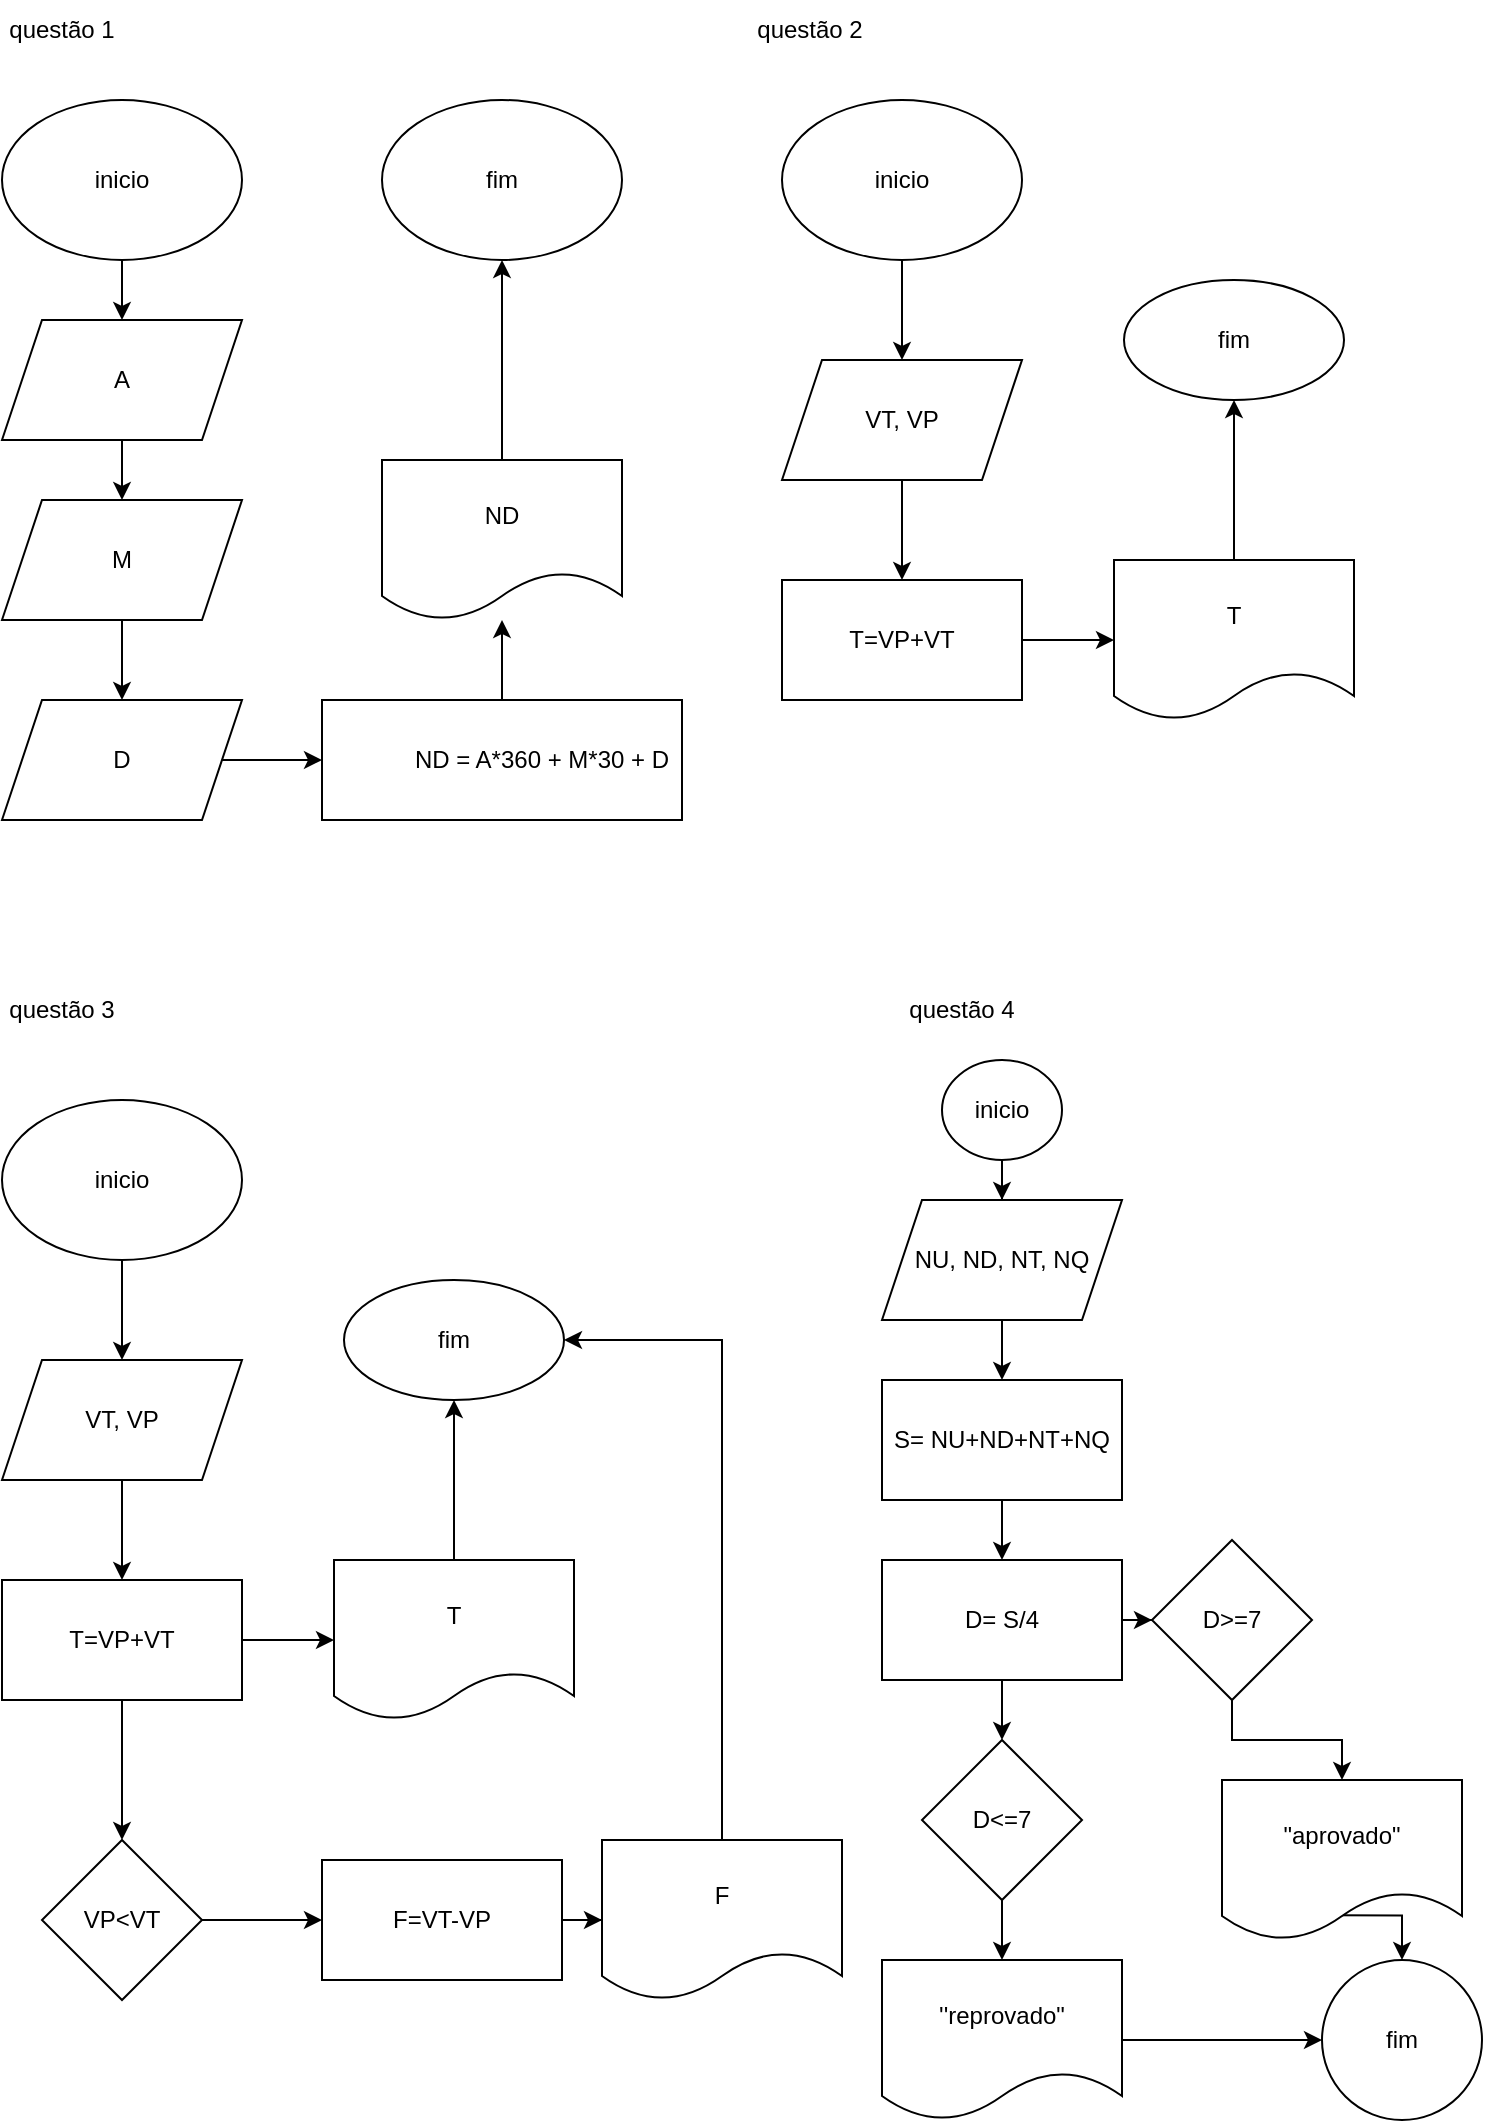 <mxfile version="26.0.16">
  <diagram name="Página-1" id="hWSw1YBJOGf8aZ8gx4po">
    <mxGraphModel dx="1524" dy="860" grid="1" gridSize="10" guides="1" tooltips="1" connect="1" arrows="1" fold="1" page="1" pageScale="1" pageWidth="827" pageHeight="1169" math="0" shadow="0">
      <root>
        <mxCell id="0" />
        <mxCell id="1" parent="0" />
        <mxCell id="x6bY_dgdt3nma9tXQDKO-6" value="" style="edgeStyle=orthogonalEdgeStyle;rounded=0;orthogonalLoop=1;jettySize=auto;html=1;" edge="1" parent="1" source="x6bY_dgdt3nma9tXQDKO-4" target="x6bY_dgdt3nma9tXQDKO-5">
          <mxGeometry relative="1" as="geometry" />
        </mxCell>
        <mxCell id="x6bY_dgdt3nma9tXQDKO-4" value="inicio" style="ellipse;whiteSpace=wrap;html=1;" vertex="1" parent="1">
          <mxGeometry x="40" y="90" width="120" height="80" as="geometry" />
        </mxCell>
        <mxCell id="x6bY_dgdt3nma9tXQDKO-19" value="" style="edgeStyle=orthogonalEdgeStyle;rounded=0;orthogonalLoop=1;jettySize=auto;html=1;" edge="1" parent="1" source="x6bY_dgdt3nma9tXQDKO-5" target="x6bY_dgdt3nma9tXQDKO-7">
          <mxGeometry relative="1" as="geometry" />
        </mxCell>
        <mxCell id="x6bY_dgdt3nma9tXQDKO-5" value="A" style="shape=parallelogram;perimeter=parallelogramPerimeter;whiteSpace=wrap;html=1;fixedSize=1;" vertex="1" parent="1">
          <mxGeometry x="40" y="200" width="120" height="60" as="geometry" />
        </mxCell>
        <mxCell id="x6bY_dgdt3nma9tXQDKO-10" value="" style="edgeStyle=orthogonalEdgeStyle;rounded=0;orthogonalLoop=1;jettySize=auto;html=1;" edge="1" parent="1" source="x6bY_dgdt3nma9tXQDKO-7" target="x6bY_dgdt3nma9tXQDKO-9">
          <mxGeometry relative="1" as="geometry" />
        </mxCell>
        <mxCell id="x6bY_dgdt3nma9tXQDKO-7" value="M" style="shape=parallelogram;perimeter=parallelogramPerimeter;whiteSpace=wrap;html=1;fixedSize=1;" vertex="1" parent="1">
          <mxGeometry x="40" y="290" width="120" height="60" as="geometry" />
        </mxCell>
        <mxCell id="x6bY_dgdt3nma9tXQDKO-12" value="" style="edgeStyle=orthogonalEdgeStyle;rounded=0;orthogonalLoop=1;jettySize=auto;html=1;" edge="1" parent="1" source="x6bY_dgdt3nma9tXQDKO-9" target="x6bY_dgdt3nma9tXQDKO-11">
          <mxGeometry relative="1" as="geometry" />
        </mxCell>
        <mxCell id="x6bY_dgdt3nma9tXQDKO-9" value="D" style="shape=parallelogram;perimeter=parallelogramPerimeter;whiteSpace=wrap;html=1;fixedSize=1;" vertex="1" parent="1">
          <mxGeometry x="40" y="390" width="120" height="60" as="geometry" />
        </mxCell>
        <mxCell id="x6bY_dgdt3nma9tXQDKO-14" value="" style="edgeStyle=orthogonalEdgeStyle;rounded=0;orthogonalLoop=1;jettySize=auto;html=1;" edge="1" parent="1" source="x6bY_dgdt3nma9tXQDKO-11" target="x6bY_dgdt3nma9tXQDKO-13">
          <mxGeometry relative="1" as="geometry" />
        </mxCell>
        <mxCell id="x6bY_dgdt3nma9tXQDKO-11" value="&lt;blockquote style=&quot;margin: 0 0 0 40px; border: none; padding: 0px;&quot;&gt;ND = A*360 + M*30 + D&lt;/blockquote&gt;" style="whiteSpace=wrap;html=1;" vertex="1" parent="1">
          <mxGeometry x="200" y="390" width="180" height="60" as="geometry" />
        </mxCell>
        <mxCell id="x6bY_dgdt3nma9tXQDKO-16" value="" style="edgeStyle=orthogonalEdgeStyle;rounded=0;orthogonalLoop=1;jettySize=auto;html=1;" edge="1" parent="1" source="x6bY_dgdt3nma9tXQDKO-13" target="x6bY_dgdt3nma9tXQDKO-15">
          <mxGeometry relative="1" as="geometry" />
        </mxCell>
        <mxCell id="x6bY_dgdt3nma9tXQDKO-13" value="ND" style="shape=document;whiteSpace=wrap;html=1;boundedLbl=1;" vertex="1" parent="1">
          <mxGeometry x="230" y="270" width="120" height="80" as="geometry" />
        </mxCell>
        <mxCell id="x6bY_dgdt3nma9tXQDKO-15" value="fim" style="ellipse;whiteSpace=wrap;html=1;" vertex="1" parent="1">
          <mxGeometry x="230" y="90" width="120" height="80" as="geometry" />
        </mxCell>
        <mxCell id="x6bY_dgdt3nma9tXQDKO-17" value="questão 1" style="text;html=1;align=center;verticalAlign=middle;whiteSpace=wrap;rounded=0;" vertex="1" parent="1">
          <mxGeometry x="40" y="40" width="60" height="30" as="geometry" />
        </mxCell>
        <mxCell id="x6bY_dgdt3nma9tXQDKO-18" value="questão 2" style="text;html=1;align=center;verticalAlign=middle;whiteSpace=wrap;rounded=0;" vertex="1" parent="1">
          <mxGeometry x="414" y="40" width="60" height="30" as="geometry" />
        </mxCell>
        <mxCell id="x6bY_dgdt3nma9tXQDKO-22" value="" style="edgeStyle=orthogonalEdgeStyle;rounded=0;orthogonalLoop=1;jettySize=auto;html=1;" edge="1" parent="1" source="x6bY_dgdt3nma9tXQDKO-20" target="x6bY_dgdt3nma9tXQDKO-21">
          <mxGeometry relative="1" as="geometry" />
        </mxCell>
        <mxCell id="x6bY_dgdt3nma9tXQDKO-20" value="inicio" style="ellipse;whiteSpace=wrap;html=1;" vertex="1" parent="1">
          <mxGeometry x="430" y="90" width="120" height="80" as="geometry" />
        </mxCell>
        <mxCell id="x6bY_dgdt3nma9tXQDKO-24" value="" style="edgeStyle=orthogonalEdgeStyle;rounded=0;orthogonalLoop=1;jettySize=auto;html=1;" edge="1" parent="1" source="x6bY_dgdt3nma9tXQDKO-21" target="x6bY_dgdt3nma9tXQDKO-23">
          <mxGeometry relative="1" as="geometry" />
        </mxCell>
        <mxCell id="x6bY_dgdt3nma9tXQDKO-21" value="VT, VP" style="shape=parallelogram;perimeter=parallelogramPerimeter;whiteSpace=wrap;html=1;fixedSize=1;" vertex="1" parent="1">
          <mxGeometry x="430" y="220" width="120" height="60" as="geometry" />
        </mxCell>
        <mxCell id="x6bY_dgdt3nma9tXQDKO-26" value="" style="edgeStyle=orthogonalEdgeStyle;rounded=0;orthogonalLoop=1;jettySize=auto;html=1;" edge="1" parent="1" source="x6bY_dgdt3nma9tXQDKO-23" target="x6bY_dgdt3nma9tXQDKO-25">
          <mxGeometry relative="1" as="geometry" />
        </mxCell>
        <mxCell id="x6bY_dgdt3nma9tXQDKO-23" value="T=VP+VT" style="whiteSpace=wrap;html=1;" vertex="1" parent="1">
          <mxGeometry x="430" y="330" width="120" height="60" as="geometry" />
        </mxCell>
        <mxCell id="x6bY_dgdt3nma9tXQDKO-28" value="" style="edgeStyle=orthogonalEdgeStyle;rounded=0;orthogonalLoop=1;jettySize=auto;html=1;" edge="1" parent="1" source="x6bY_dgdt3nma9tXQDKO-25" target="x6bY_dgdt3nma9tXQDKO-27">
          <mxGeometry relative="1" as="geometry" />
        </mxCell>
        <mxCell id="x6bY_dgdt3nma9tXQDKO-25" value="T" style="shape=document;whiteSpace=wrap;html=1;boundedLbl=1;" vertex="1" parent="1">
          <mxGeometry x="596" y="320" width="120" height="80" as="geometry" />
        </mxCell>
        <mxCell id="x6bY_dgdt3nma9tXQDKO-27" value="fim" style="ellipse;whiteSpace=wrap;html=1;" vertex="1" parent="1">
          <mxGeometry x="601" y="180" width="110" height="60" as="geometry" />
        </mxCell>
        <mxCell id="x6bY_dgdt3nma9tXQDKO-29" value="questão 3" style="text;html=1;align=center;verticalAlign=middle;whiteSpace=wrap;rounded=0;" vertex="1" parent="1">
          <mxGeometry x="40" y="530" width="60" height="30" as="geometry" />
        </mxCell>
        <mxCell id="x6bY_dgdt3nma9tXQDKO-40" value="" style="edgeStyle=orthogonalEdgeStyle;rounded=0;orthogonalLoop=1;jettySize=auto;html=1;" edge="1" parent="1" source="x6bY_dgdt3nma9tXQDKO-41" target="x6bY_dgdt3nma9tXQDKO-43">
          <mxGeometry relative="1" as="geometry" />
        </mxCell>
        <mxCell id="x6bY_dgdt3nma9tXQDKO-41" value="inicio" style="ellipse;whiteSpace=wrap;html=1;" vertex="1" parent="1">
          <mxGeometry x="40" y="590" width="120" height="80" as="geometry" />
        </mxCell>
        <mxCell id="x6bY_dgdt3nma9tXQDKO-42" value="" style="edgeStyle=orthogonalEdgeStyle;rounded=0;orthogonalLoop=1;jettySize=auto;html=1;" edge="1" parent="1" source="x6bY_dgdt3nma9tXQDKO-43" target="x6bY_dgdt3nma9tXQDKO-45">
          <mxGeometry relative="1" as="geometry" />
        </mxCell>
        <mxCell id="x6bY_dgdt3nma9tXQDKO-43" value="VT, VP" style="shape=parallelogram;perimeter=parallelogramPerimeter;whiteSpace=wrap;html=1;fixedSize=1;" vertex="1" parent="1">
          <mxGeometry x="40" y="720" width="120" height="60" as="geometry" />
        </mxCell>
        <mxCell id="x6bY_dgdt3nma9tXQDKO-44" value="" style="edgeStyle=orthogonalEdgeStyle;rounded=0;orthogonalLoop=1;jettySize=auto;html=1;" edge="1" parent="1" source="x6bY_dgdt3nma9tXQDKO-45" target="x6bY_dgdt3nma9tXQDKO-47">
          <mxGeometry relative="1" as="geometry" />
        </mxCell>
        <mxCell id="x6bY_dgdt3nma9tXQDKO-50" value="" style="edgeStyle=orthogonalEdgeStyle;rounded=0;orthogonalLoop=1;jettySize=auto;html=1;" edge="1" parent="1" source="x6bY_dgdt3nma9tXQDKO-45" target="x6bY_dgdt3nma9tXQDKO-49">
          <mxGeometry relative="1" as="geometry" />
        </mxCell>
        <mxCell id="x6bY_dgdt3nma9tXQDKO-45" value="T=VP+VT" style="whiteSpace=wrap;html=1;" vertex="1" parent="1">
          <mxGeometry x="40" y="830" width="120" height="60" as="geometry" />
        </mxCell>
        <mxCell id="x6bY_dgdt3nma9tXQDKO-46" value="" style="edgeStyle=orthogonalEdgeStyle;rounded=0;orthogonalLoop=1;jettySize=auto;html=1;" edge="1" parent="1" source="x6bY_dgdt3nma9tXQDKO-47" target="x6bY_dgdt3nma9tXQDKO-48">
          <mxGeometry relative="1" as="geometry" />
        </mxCell>
        <mxCell id="x6bY_dgdt3nma9tXQDKO-47" value="T" style="shape=document;whiteSpace=wrap;html=1;boundedLbl=1;" vertex="1" parent="1">
          <mxGeometry x="206" y="820" width="120" height="80" as="geometry" />
        </mxCell>
        <mxCell id="x6bY_dgdt3nma9tXQDKO-48" value="fim" style="ellipse;whiteSpace=wrap;html=1;" vertex="1" parent="1">
          <mxGeometry x="211" y="680" width="110" height="60" as="geometry" />
        </mxCell>
        <mxCell id="x6bY_dgdt3nma9tXQDKO-52" value="" style="edgeStyle=orthogonalEdgeStyle;rounded=0;orthogonalLoop=1;jettySize=auto;html=1;" edge="1" parent="1" source="x6bY_dgdt3nma9tXQDKO-49" target="x6bY_dgdt3nma9tXQDKO-51">
          <mxGeometry relative="1" as="geometry" />
        </mxCell>
        <mxCell id="x6bY_dgdt3nma9tXQDKO-49" value="VP&amp;lt;VT" style="rhombus;whiteSpace=wrap;html=1;" vertex="1" parent="1">
          <mxGeometry x="60" y="960" width="80" height="80" as="geometry" />
        </mxCell>
        <mxCell id="x6bY_dgdt3nma9tXQDKO-54" value="" style="edgeStyle=orthogonalEdgeStyle;rounded=0;orthogonalLoop=1;jettySize=auto;html=1;" edge="1" parent="1" source="x6bY_dgdt3nma9tXQDKO-51" target="x6bY_dgdt3nma9tXQDKO-53">
          <mxGeometry relative="1" as="geometry" />
        </mxCell>
        <mxCell id="x6bY_dgdt3nma9tXQDKO-51" value="F=VT-VP" style="whiteSpace=wrap;html=1;" vertex="1" parent="1">
          <mxGeometry x="200" y="970" width="120" height="60" as="geometry" />
        </mxCell>
        <mxCell id="x6bY_dgdt3nma9tXQDKO-53" value="F" style="shape=document;whiteSpace=wrap;html=1;boundedLbl=1;" vertex="1" parent="1">
          <mxGeometry x="340" y="960" width="120" height="80" as="geometry" />
        </mxCell>
        <mxCell id="x6bY_dgdt3nma9tXQDKO-55" value="" style="endArrow=classic;html=1;rounded=0;exitX=0.5;exitY=0;exitDx=0;exitDy=0;entryX=1;entryY=0.5;entryDx=0;entryDy=0;" edge="1" parent="1" source="x6bY_dgdt3nma9tXQDKO-53" target="x6bY_dgdt3nma9tXQDKO-48">
          <mxGeometry width="50" height="50" relative="1" as="geometry">
            <mxPoint x="210" y="930" as="sourcePoint" />
            <mxPoint x="260" y="880" as="targetPoint" />
            <Array as="points">
              <mxPoint x="400" y="710" />
            </Array>
          </mxGeometry>
        </mxCell>
        <mxCell id="x6bY_dgdt3nma9tXQDKO-56" value="questão 4" style="text;html=1;align=center;verticalAlign=middle;whiteSpace=wrap;rounded=0;" vertex="1" parent="1">
          <mxGeometry x="490" y="530" width="60" height="30" as="geometry" />
        </mxCell>
        <mxCell id="x6bY_dgdt3nma9tXQDKO-59" value="" style="edgeStyle=orthogonalEdgeStyle;rounded=0;orthogonalLoop=1;jettySize=auto;html=1;" edge="1" parent="1" source="x6bY_dgdt3nma9tXQDKO-57" target="x6bY_dgdt3nma9tXQDKO-58">
          <mxGeometry relative="1" as="geometry" />
        </mxCell>
        <mxCell id="x6bY_dgdt3nma9tXQDKO-57" value="inicio" style="ellipse;whiteSpace=wrap;html=1;" vertex="1" parent="1">
          <mxGeometry x="510" y="570" width="60" height="50" as="geometry" />
        </mxCell>
        <mxCell id="x6bY_dgdt3nma9tXQDKO-61" value="" style="edgeStyle=orthogonalEdgeStyle;rounded=0;orthogonalLoop=1;jettySize=auto;html=1;" edge="1" parent="1" source="x6bY_dgdt3nma9tXQDKO-58" target="x6bY_dgdt3nma9tXQDKO-60">
          <mxGeometry relative="1" as="geometry" />
        </mxCell>
        <mxCell id="x6bY_dgdt3nma9tXQDKO-58" value="NU, ND, NT, NQ" style="shape=parallelogram;perimeter=parallelogramPerimeter;whiteSpace=wrap;html=1;fixedSize=1;" vertex="1" parent="1">
          <mxGeometry x="480" y="640" width="120" height="60" as="geometry" />
        </mxCell>
        <mxCell id="x6bY_dgdt3nma9tXQDKO-63" value="" style="edgeStyle=orthogonalEdgeStyle;rounded=0;orthogonalLoop=1;jettySize=auto;html=1;" edge="1" parent="1" source="x6bY_dgdt3nma9tXQDKO-60" target="x6bY_dgdt3nma9tXQDKO-62">
          <mxGeometry relative="1" as="geometry" />
        </mxCell>
        <mxCell id="x6bY_dgdt3nma9tXQDKO-60" value="S= NU+ND+NT+NQ" style="whiteSpace=wrap;html=1;" vertex="1" parent="1">
          <mxGeometry x="480" y="730" width="120" height="60" as="geometry" />
        </mxCell>
        <mxCell id="x6bY_dgdt3nma9tXQDKO-71" value="" style="edgeStyle=orthogonalEdgeStyle;rounded=0;orthogonalLoop=1;jettySize=auto;html=1;" edge="1" parent="1" source="x6bY_dgdt3nma9tXQDKO-62" target="x6bY_dgdt3nma9tXQDKO-70">
          <mxGeometry relative="1" as="geometry" />
        </mxCell>
        <mxCell id="x6bY_dgdt3nma9tXQDKO-75" value="" style="edgeStyle=orthogonalEdgeStyle;rounded=0;orthogonalLoop=1;jettySize=auto;html=1;" edge="1" parent="1" source="x6bY_dgdt3nma9tXQDKO-62" target="x6bY_dgdt3nma9tXQDKO-74">
          <mxGeometry relative="1" as="geometry" />
        </mxCell>
        <mxCell id="x6bY_dgdt3nma9tXQDKO-62" value="D= S/4" style="whiteSpace=wrap;html=1;" vertex="1" parent="1">
          <mxGeometry x="480" y="820" width="120" height="60" as="geometry" />
        </mxCell>
        <mxCell id="x6bY_dgdt3nma9tXQDKO-81" value="" style="edgeStyle=orthogonalEdgeStyle;rounded=0;orthogonalLoop=1;jettySize=auto;html=1;" edge="1" parent="1" source="x6bY_dgdt3nma9tXQDKO-70" target="x6bY_dgdt3nma9tXQDKO-80">
          <mxGeometry relative="1" as="geometry" />
        </mxCell>
        <mxCell id="x6bY_dgdt3nma9tXQDKO-70" value="D&amp;gt;=7" style="rhombus;whiteSpace=wrap;html=1;" vertex="1" parent="1">
          <mxGeometry x="615" y="810" width="80" height="80" as="geometry" />
        </mxCell>
        <mxCell id="x6bY_dgdt3nma9tXQDKO-77" value="" style="edgeStyle=orthogonalEdgeStyle;rounded=0;orthogonalLoop=1;jettySize=auto;html=1;" edge="1" parent="1" source="x6bY_dgdt3nma9tXQDKO-74" target="x6bY_dgdt3nma9tXQDKO-76">
          <mxGeometry relative="1" as="geometry" />
        </mxCell>
        <mxCell id="x6bY_dgdt3nma9tXQDKO-74" value="D&amp;lt;=7" style="rhombus;whiteSpace=wrap;html=1;" vertex="1" parent="1">
          <mxGeometry x="500" y="910" width="80" height="80" as="geometry" />
        </mxCell>
        <mxCell id="x6bY_dgdt3nma9tXQDKO-79" value="" style="edgeStyle=orthogonalEdgeStyle;rounded=0;orthogonalLoop=1;jettySize=auto;html=1;" edge="1" parent="1" source="x6bY_dgdt3nma9tXQDKO-76" target="x6bY_dgdt3nma9tXQDKO-78">
          <mxGeometry relative="1" as="geometry" />
        </mxCell>
        <mxCell id="x6bY_dgdt3nma9tXQDKO-76" value="&#39;&#39;reprovado&quot;" style="shape=document;whiteSpace=wrap;html=1;boundedLbl=1;" vertex="1" parent="1">
          <mxGeometry x="480" y="1020" width="120" height="80" as="geometry" />
        </mxCell>
        <mxCell id="x6bY_dgdt3nma9tXQDKO-78" value="fim" style="ellipse;whiteSpace=wrap;html=1;" vertex="1" parent="1">
          <mxGeometry x="700" y="1020" width="80" height="80" as="geometry" />
        </mxCell>
        <mxCell id="x6bY_dgdt3nma9tXQDKO-83" value="" style="edgeStyle=orthogonalEdgeStyle;rounded=0;orthogonalLoop=1;jettySize=auto;html=1;exitX=0.479;exitY=0.846;exitDx=0;exitDy=0;exitPerimeter=0;entryX=0.5;entryY=0;entryDx=0;entryDy=0;" edge="1" parent="1" source="x6bY_dgdt3nma9tXQDKO-80" target="x6bY_dgdt3nma9tXQDKO-78">
          <mxGeometry relative="1" as="geometry">
            <mxPoint x="738" y="1010" as="targetPoint" />
          </mxGeometry>
        </mxCell>
        <mxCell id="x6bY_dgdt3nma9tXQDKO-80" value="&quot;aprovado&quot;" style="shape=document;whiteSpace=wrap;html=1;boundedLbl=1;" vertex="1" parent="1">
          <mxGeometry x="650" y="930" width="120" height="80" as="geometry" />
        </mxCell>
      </root>
    </mxGraphModel>
  </diagram>
</mxfile>
